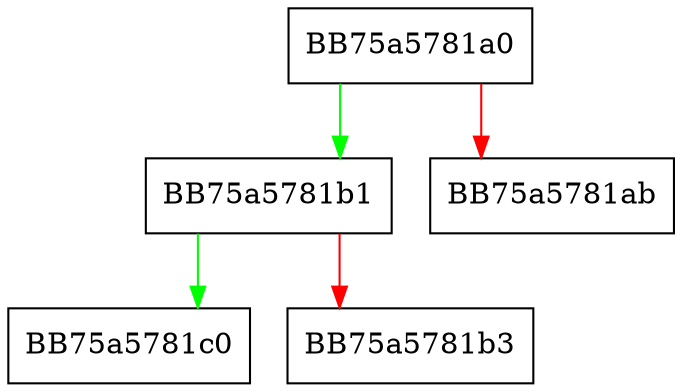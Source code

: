 digraph MpCompareOsVersion {
  node [shape="box"];
  graph [splines=ortho];
  BB75a5781a0 -> BB75a5781b1 [color="green"];
  BB75a5781a0 -> BB75a5781ab [color="red"];
  BB75a5781b1 -> BB75a5781c0 [color="green"];
  BB75a5781b1 -> BB75a5781b3 [color="red"];
}